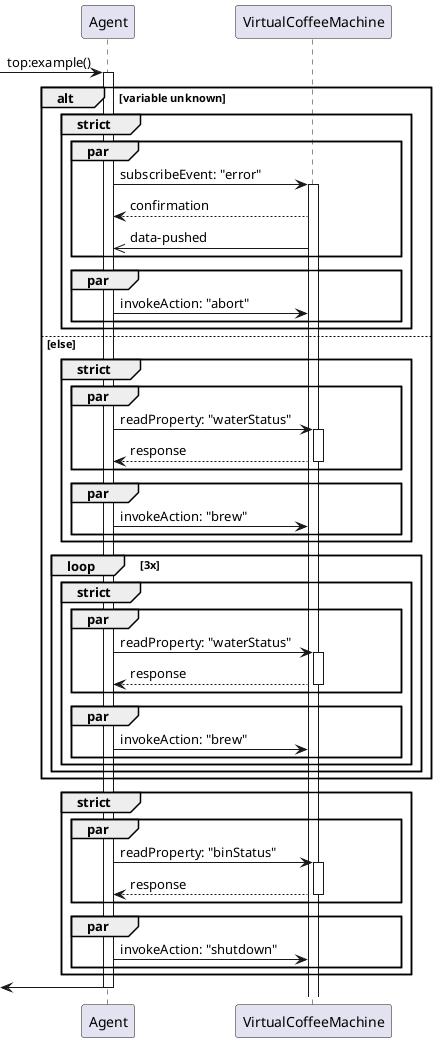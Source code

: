 @startuml topexample
[->"Agent": top:example()
activate "Agent"

alt variable unknown
    group strict
        par
            "Agent" -> "VirtualCoffeeMachine" : subscribeEvent: "error"
            activate "VirtualCoffeeMachine"
            "VirtualCoffeeMachine" --> "Agent" : confirmation
            "VirtualCoffeeMachine" ->> "Agent" : data-pushed
        end
        par
            "Agent" -> "VirtualCoffeeMachine" : invokeAction: "abort"
        end
    end
else else
    group strict
        par
            "Agent" -> "VirtualCoffeeMachine" : readProperty: "waterStatus"
            activate "VirtualCoffeeMachine"
            "VirtualCoffeeMachine" --> "Agent" : response
            deactivate "VirtualCoffeeMachine"
        end
        par
            "Agent" -> "VirtualCoffeeMachine" : invokeAction: "brew"
        end
    end
    loop 3x
        group strict
            par
                "Agent" -> "VirtualCoffeeMachine" : readProperty: "waterStatus"
                activate "VirtualCoffeeMachine"
                "VirtualCoffeeMachine" --> "Agent" : response
                deactivate "VirtualCoffeeMachine"
            end
            par
                "Agent" -> "VirtualCoffeeMachine" : invokeAction: "brew"
            end
        end
    end
end
group strict
    par
        "Agent" -> "VirtualCoffeeMachine" : readProperty: "binStatus"
        activate "VirtualCoffeeMachine"
        "VirtualCoffeeMachine" --> "Agent" : response
        deactivate "VirtualCoffeeMachine"
    end
    par
        "Agent" -> "VirtualCoffeeMachine" : invokeAction: "shutdown"
    end
end

[<-"Agent"
deactivate "Agent"
@enduml
